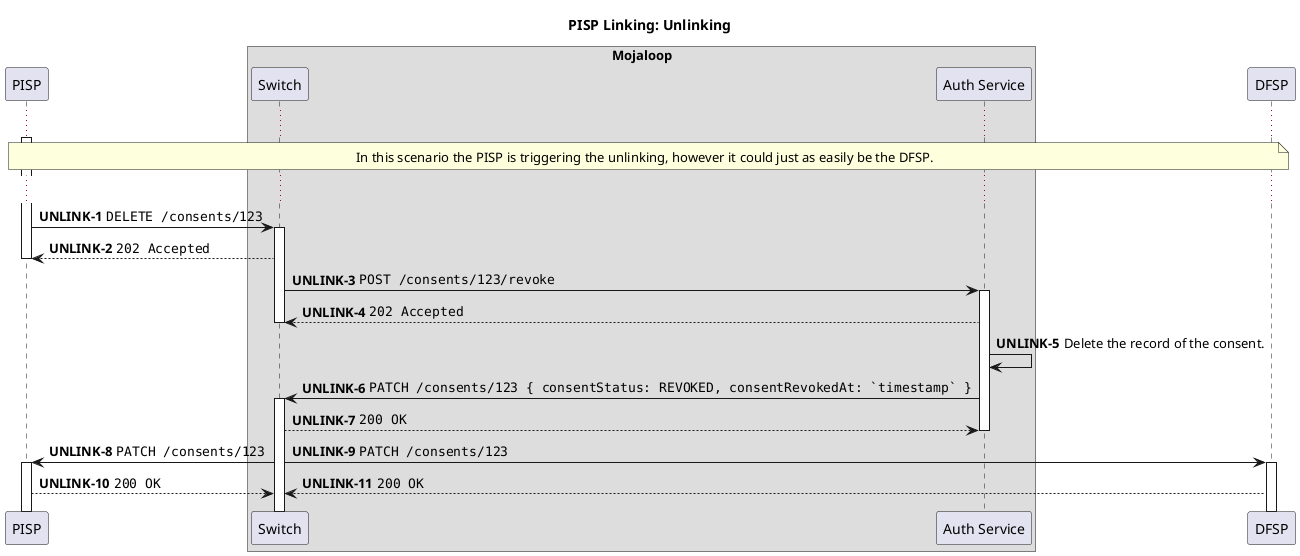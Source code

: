 @startuml

!pragma teoz true

title PISP Linking: Unlinking

participant "PISP" as PISP

box "Mojaloop"
    participant Switch
    participant "Auth Service" as Auth
end box

participant "DFSP" as DFSP

autonumber 1 "<b>UNLINK-#</b>"

activate PISP

...

note over PISP, DFSP
  In this scenario the PISP is triggering the unlinking, however it could just as easily be the DFSP.
end note

...

PISP -> Switch ++: ""DELETE /consents/123""
Switch --> PISP: ""202 Accepted""
deactivate PISP

' TODO: Do we include the ALS lookup here to figure out which Auth service is
' responsible for the given Consent?

Switch -> Auth ++:  ""POST /consents/123/revoke""
Auth --> Switch: ""202 Accepted""
deactivate Switch

Auth -> Auth: Delete the record of the consent.

Auth -> Switch ++: ""PATCH /consents/123 { consentStatus: REVOKED, consentRevokedAt: `timestamp` }""
Switch --> Auth: ""200 OK""
deactivate Auth

Switch -> PISP ++: ""PATCH /consents/123""
& Switch -> DFSP ++: ""PATCH /consents/123""

PISP --> Switch: ""200 OK""
& DFSP --> Switch: ""200 OK""

@enduml
